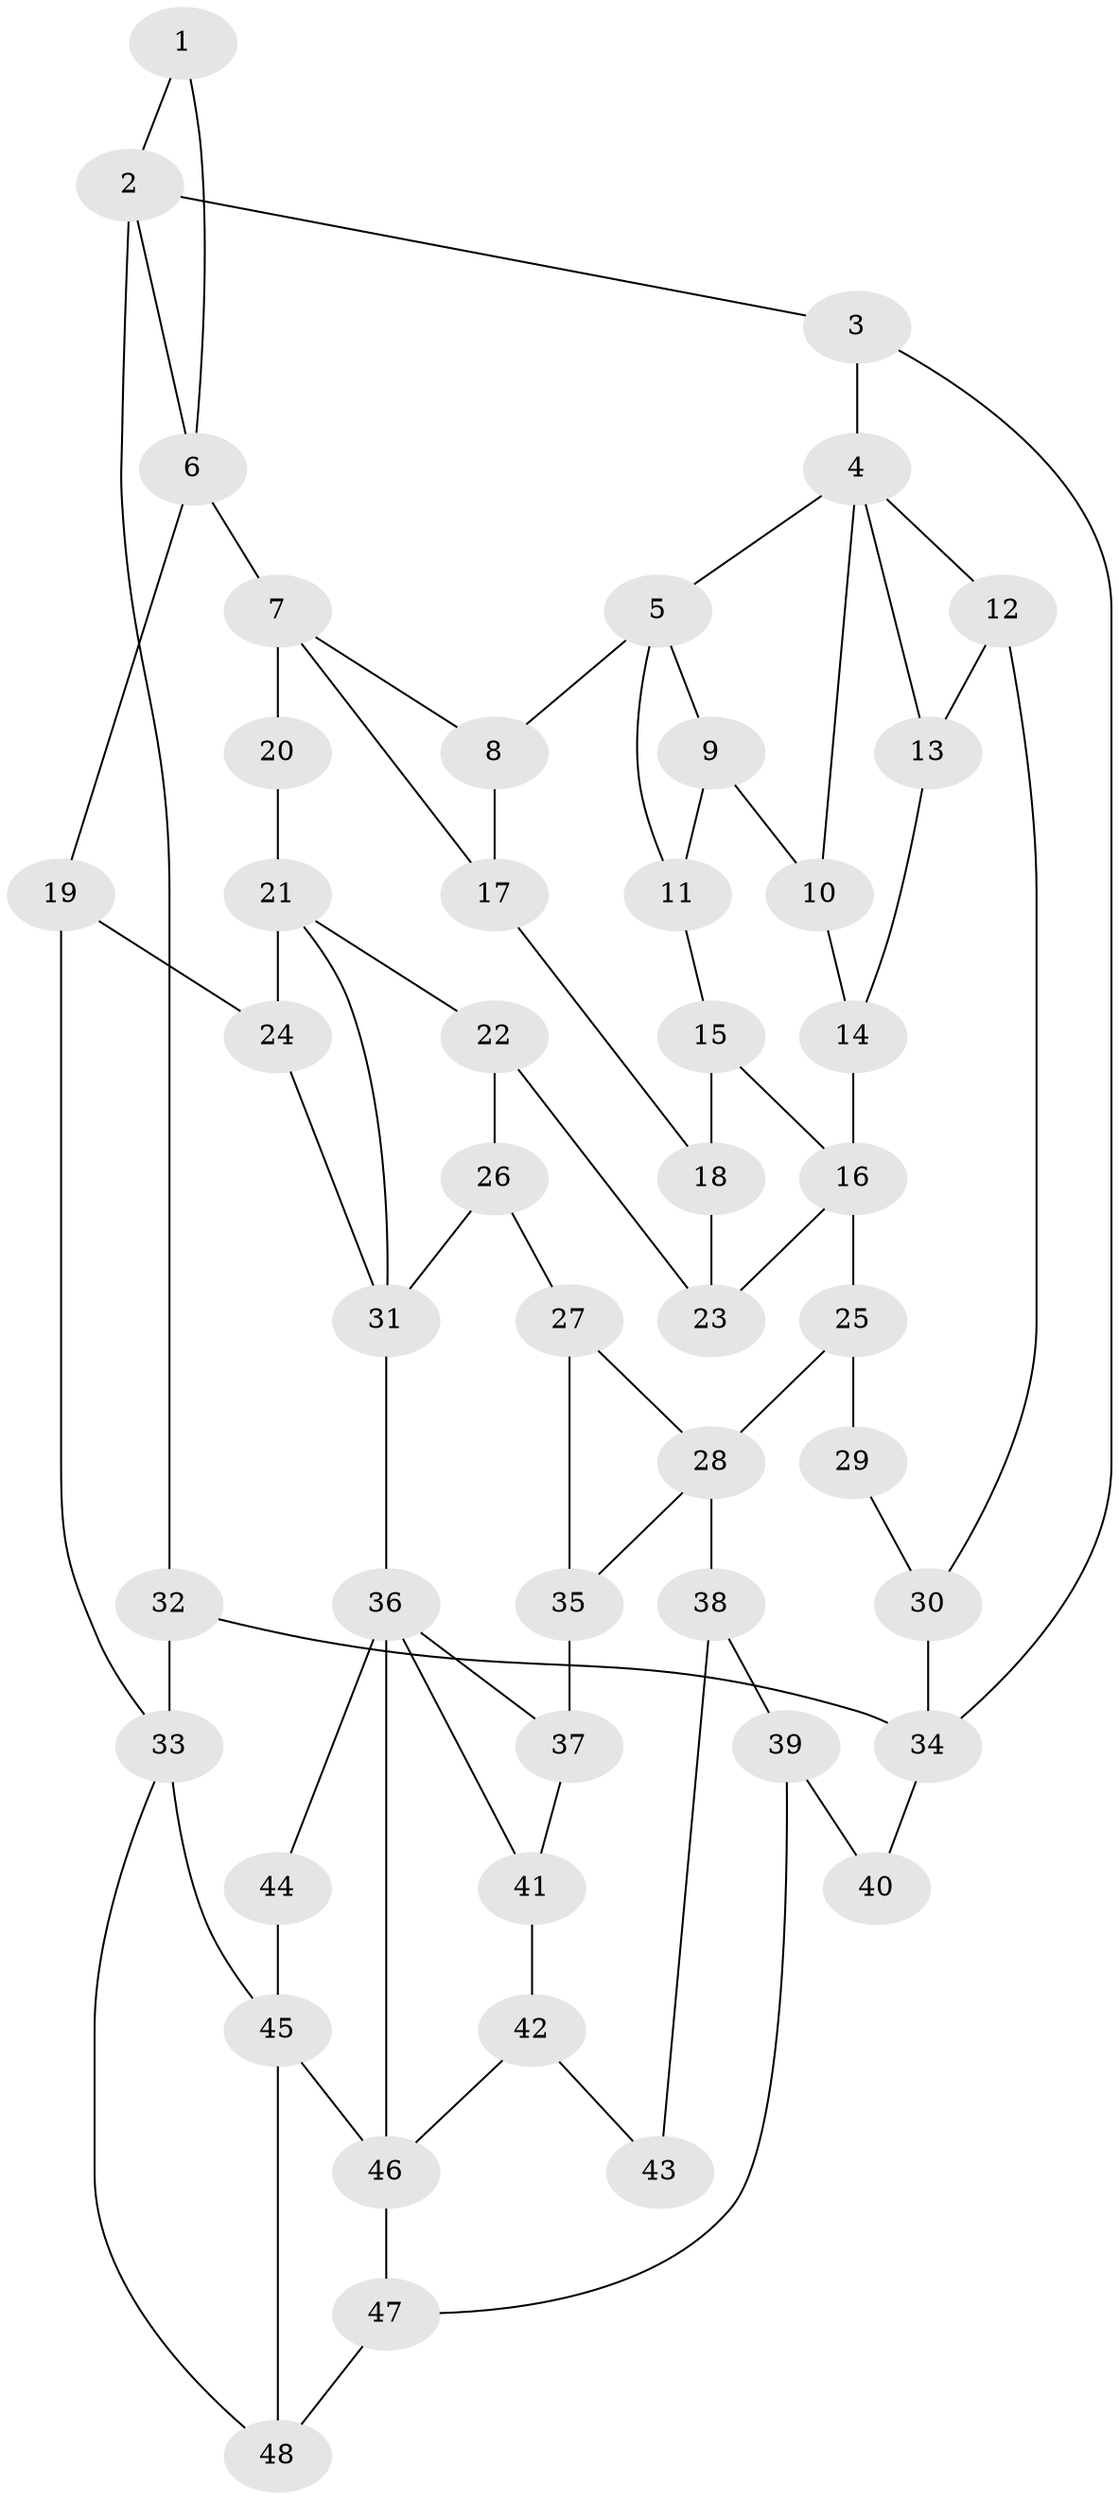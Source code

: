 // original degree distribution, {3: 0.020833333333333332, 6: 0.23958333333333334, 4: 0.2604166666666667, 5: 0.4791666666666667}
// Generated by graph-tools (version 1.1) at 2025/54/03/04/25 22:54:23]
// undirected, 48 vertices, 77 edges
graph export_dot {
  node [color=gray90,style=filled];
  1;
  2;
  3;
  4;
  5;
  6;
  7;
  8;
  9;
  10;
  11;
  12;
  13;
  14;
  15;
  16;
  17;
  18;
  19;
  20;
  21;
  22;
  23;
  24;
  25;
  26;
  27;
  28;
  29;
  30;
  31;
  32;
  33;
  34;
  35;
  36;
  37;
  38;
  39;
  40;
  41;
  42;
  43;
  44;
  45;
  46;
  47;
  48;
  1 -- 2 [weight=1.0];
  1 -- 6 [weight=1.0];
  2 -- 3 [weight=1.0];
  2 -- 6 [weight=1.0];
  2 -- 32 [weight=1.0];
  3 -- 4 [weight=2.0];
  3 -- 34 [weight=1.0];
  4 -- 5 [weight=1.0];
  4 -- 10 [weight=1.0];
  4 -- 12 [weight=1.0];
  4 -- 13 [weight=1.0];
  5 -- 8 [weight=1.0];
  5 -- 9 [weight=1.0];
  5 -- 11 [weight=1.0];
  6 -- 7 [weight=2.0];
  6 -- 19 [weight=2.0];
  7 -- 8 [weight=1.0];
  7 -- 17 [weight=1.0];
  7 -- 20 [weight=2.0];
  8 -- 17 [weight=1.0];
  9 -- 10 [weight=1.0];
  9 -- 11 [weight=1.0];
  10 -- 14 [weight=1.0];
  11 -- 15 [weight=1.0];
  12 -- 13 [weight=1.0];
  12 -- 30 [weight=1.0];
  13 -- 14 [weight=1.0];
  14 -- 16 [weight=2.0];
  15 -- 16 [weight=1.0];
  15 -- 18 [weight=1.0];
  16 -- 23 [weight=1.0];
  16 -- 25 [weight=2.0];
  17 -- 18 [weight=1.0];
  18 -- 23 [weight=1.0];
  19 -- 24 [weight=2.0];
  19 -- 33 [weight=1.0];
  20 -- 21 [weight=2.0];
  21 -- 22 [weight=1.0];
  21 -- 24 [weight=2.0];
  21 -- 31 [weight=1.0];
  22 -- 23 [weight=1.0];
  22 -- 26 [weight=1.0];
  24 -- 31 [weight=1.0];
  25 -- 28 [weight=2.0];
  25 -- 29 [weight=2.0];
  26 -- 27 [weight=1.0];
  26 -- 31 [weight=1.0];
  27 -- 28 [weight=1.0];
  27 -- 35 [weight=1.0];
  28 -- 35 [weight=1.0];
  28 -- 38 [weight=2.0];
  29 -- 30 [weight=1.0];
  30 -- 34 [weight=1.0];
  31 -- 36 [weight=2.0];
  32 -- 33 [weight=2.0];
  32 -- 34 [weight=1.0];
  33 -- 45 [weight=1.0];
  33 -- 48 [weight=1.0];
  34 -- 40 [weight=1.0];
  35 -- 37 [weight=1.0];
  36 -- 37 [weight=1.0];
  36 -- 41 [weight=1.0];
  36 -- 44 [weight=1.0];
  36 -- 46 [weight=1.0];
  37 -- 41 [weight=1.0];
  38 -- 39 [weight=2.0];
  38 -- 43 [weight=2.0];
  39 -- 40 [weight=2.0];
  39 -- 47 [weight=1.0];
  41 -- 42 [weight=1.0];
  42 -- 43 [weight=1.0];
  42 -- 46 [weight=1.0];
  44 -- 45 [weight=2.0];
  45 -- 46 [weight=2.0];
  45 -- 48 [weight=1.0];
  46 -- 47 [weight=1.0];
  47 -- 48 [weight=1.0];
}
